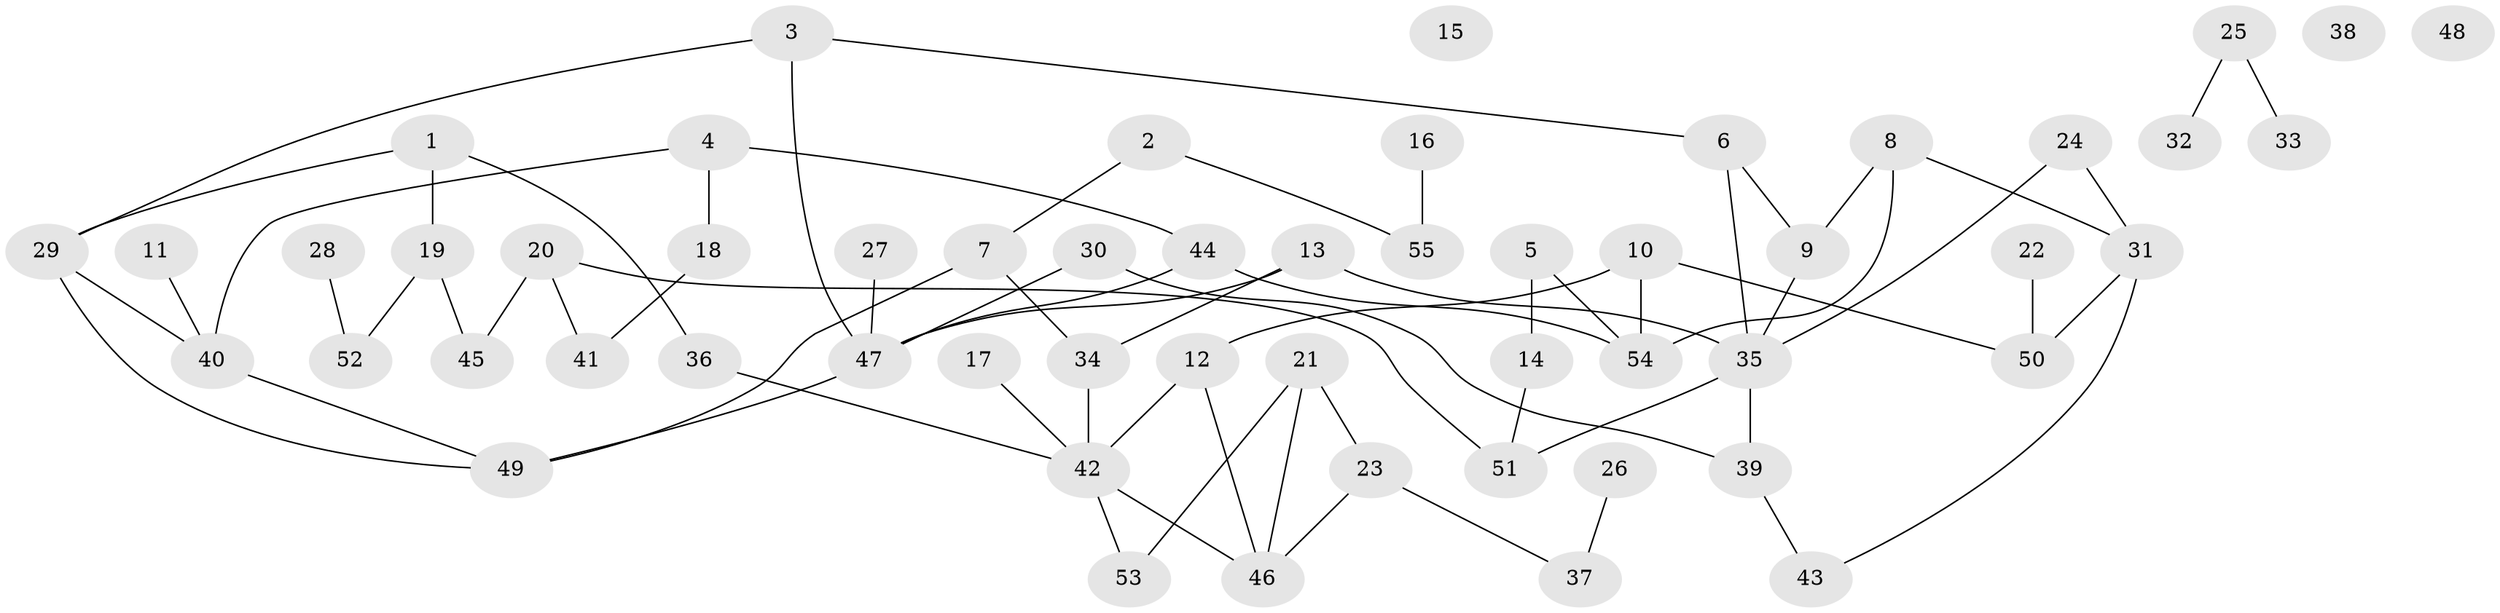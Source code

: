 // Generated by graph-tools (version 1.1) at 2025/00/03/09/25 03:00:54]
// undirected, 55 vertices, 69 edges
graph export_dot {
graph [start="1"]
  node [color=gray90,style=filled];
  1;
  2;
  3;
  4;
  5;
  6;
  7;
  8;
  9;
  10;
  11;
  12;
  13;
  14;
  15;
  16;
  17;
  18;
  19;
  20;
  21;
  22;
  23;
  24;
  25;
  26;
  27;
  28;
  29;
  30;
  31;
  32;
  33;
  34;
  35;
  36;
  37;
  38;
  39;
  40;
  41;
  42;
  43;
  44;
  45;
  46;
  47;
  48;
  49;
  50;
  51;
  52;
  53;
  54;
  55;
  1 -- 19;
  1 -- 29;
  1 -- 36;
  2 -- 7;
  2 -- 55;
  3 -- 6;
  3 -- 29;
  3 -- 47;
  4 -- 18;
  4 -- 40;
  4 -- 44;
  5 -- 14;
  5 -- 54;
  6 -- 9;
  6 -- 35;
  7 -- 34;
  7 -- 49;
  8 -- 9;
  8 -- 31;
  8 -- 54;
  9 -- 35;
  10 -- 12;
  10 -- 50;
  10 -- 54;
  11 -- 40;
  12 -- 42;
  12 -- 46;
  13 -- 34;
  13 -- 35;
  13 -- 47;
  14 -- 51;
  16 -- 55;
  17 -- 42;
  18 -- 41;
  19 -- 45;
  19 -- 52;
  20 -- 41;
  20 -- 45;
  20 -- 51;
  21 -- 23;
  21 -- 46;
  21 -- 53;
  22 -- 50;
  23 -- 37;
  23 -- 46;
  24 -- 31;
  24 -- 35;
  25 -- 32;
  25 -- 33;
  26 -- 37;
  27 -- 47;
  28 -- 52;
  29 -- 40;
  29 -- 49;
  30 -- 39;
  30 -- 47;
  31 -- 43;
  31 -- 50;
  34 -- 42;
  35 -- 39;
  35 -- 51;
  36 -- 42;
  39 -- 43;
  40 -- 49;
  42 -- 46;
  42 -- 53;
  44 -- 47;
  44 -- 54;
  47 -- 49;
}
